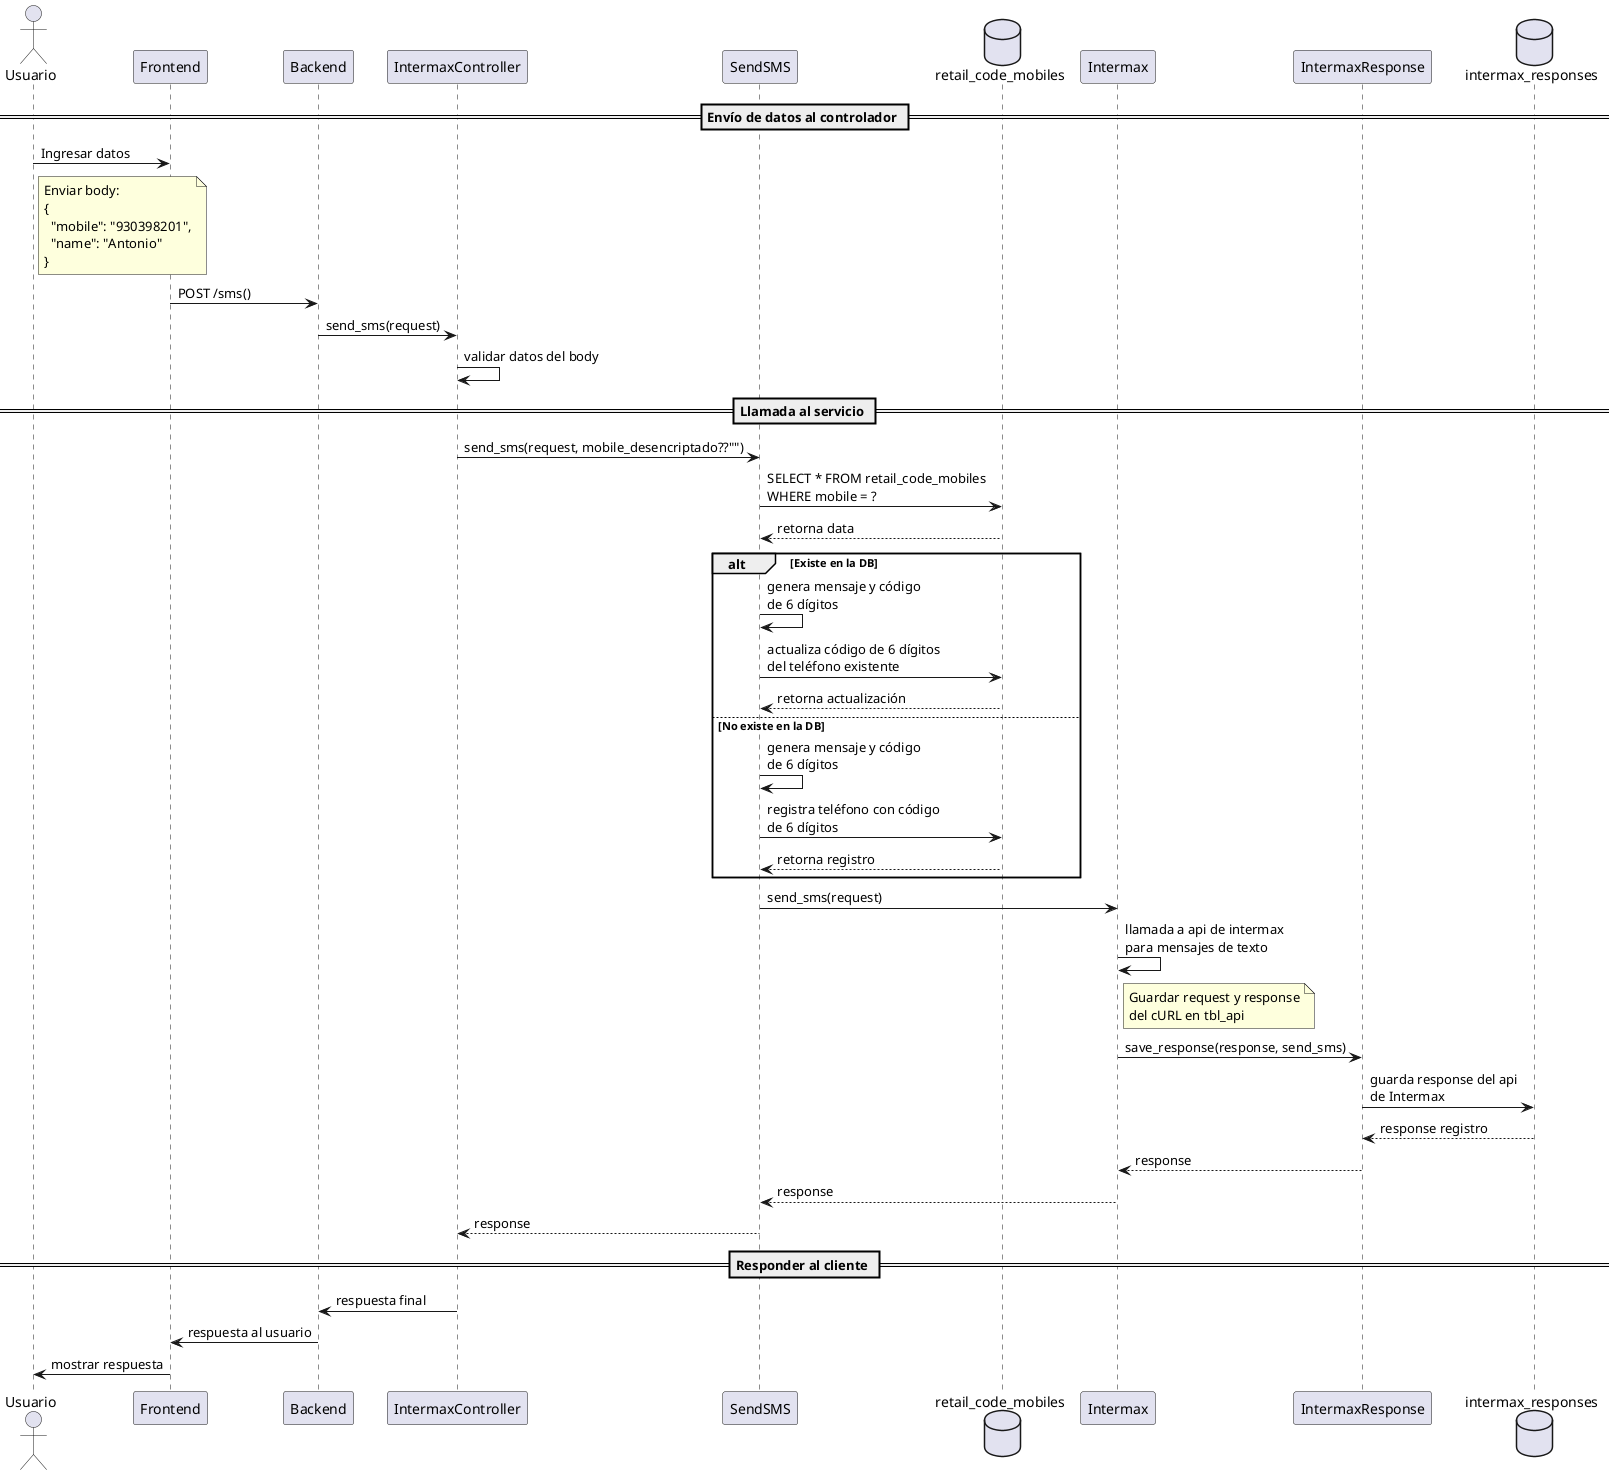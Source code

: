 @startuml sms
actor Usuario
participant Frontend
participant Backend
participant IntermaxController
participant SendSMS
database DB as "retail_code_mobiles"
participant Intermax
participant IntermaxResponse
database DB2 as "intermax_responses"

== Envío de datos al controlador ==
Usuario -> Frontend : Ingresar datos
note right of Usuario
  Enviar body:
  {
    "mobile": "930398201",
    "name": "Antonio"
  }
end note
Frontend -> Backend : POST /sms()
Backend -> IntermaxController : send_sms(request)
IntermaxController -> IntermaxController : validar datos del body

== Llamada al servicio ==
IntermaxController -> SendSMS : send_sms(request, mobile_desencriptado??"")
SendSMS -> DB : SELECT * FROM retail_code_mobiles\nWHERE mobile = ?
DB --> SendSMS : retorna data

alt Existe en la DB
    SendSMS -> SendSMS : genera mensaje y código\nde 6 dígitos
    SendSMS -> DB : actualiza código de 6 dígitos\ndel teléfono existente
    DB --> SendSMS : retorna actualización
else No existe en la DB
    SendSMS -> SendSMS : genera mensaje y código\nde 6 dígitos
    SendSMS -> DB : registra teléfono con código\nde 6 dígitos
    DB --> SendSMS : retorna registro
end 

SendSMS -> Intermax : send_sms(request)
Intermax -> Intermax : llamada a api de intermax\npara mensajes de texto
note right of Intermax
    Guardar request y response
    del cURL en tbl_api
end note
Intermax -> IntermaxResponse : save_response(response, send_sms)
IntermaxResponse -> DB2 : guarda response del api\nde Intermax
DB2 --> IntermaxResponse : response registro
IntermaxResponse --> Intermax :  response
Intermax --> SendSMS : response
SendSMS --> IntermaxController : response

== Responder al cliente ==
IntermaxController -> Backend : respuesta final
Backend -> Frontend : respuesta al usuario
Frontend -> Usuario : mostrar respuesta
@enduml
